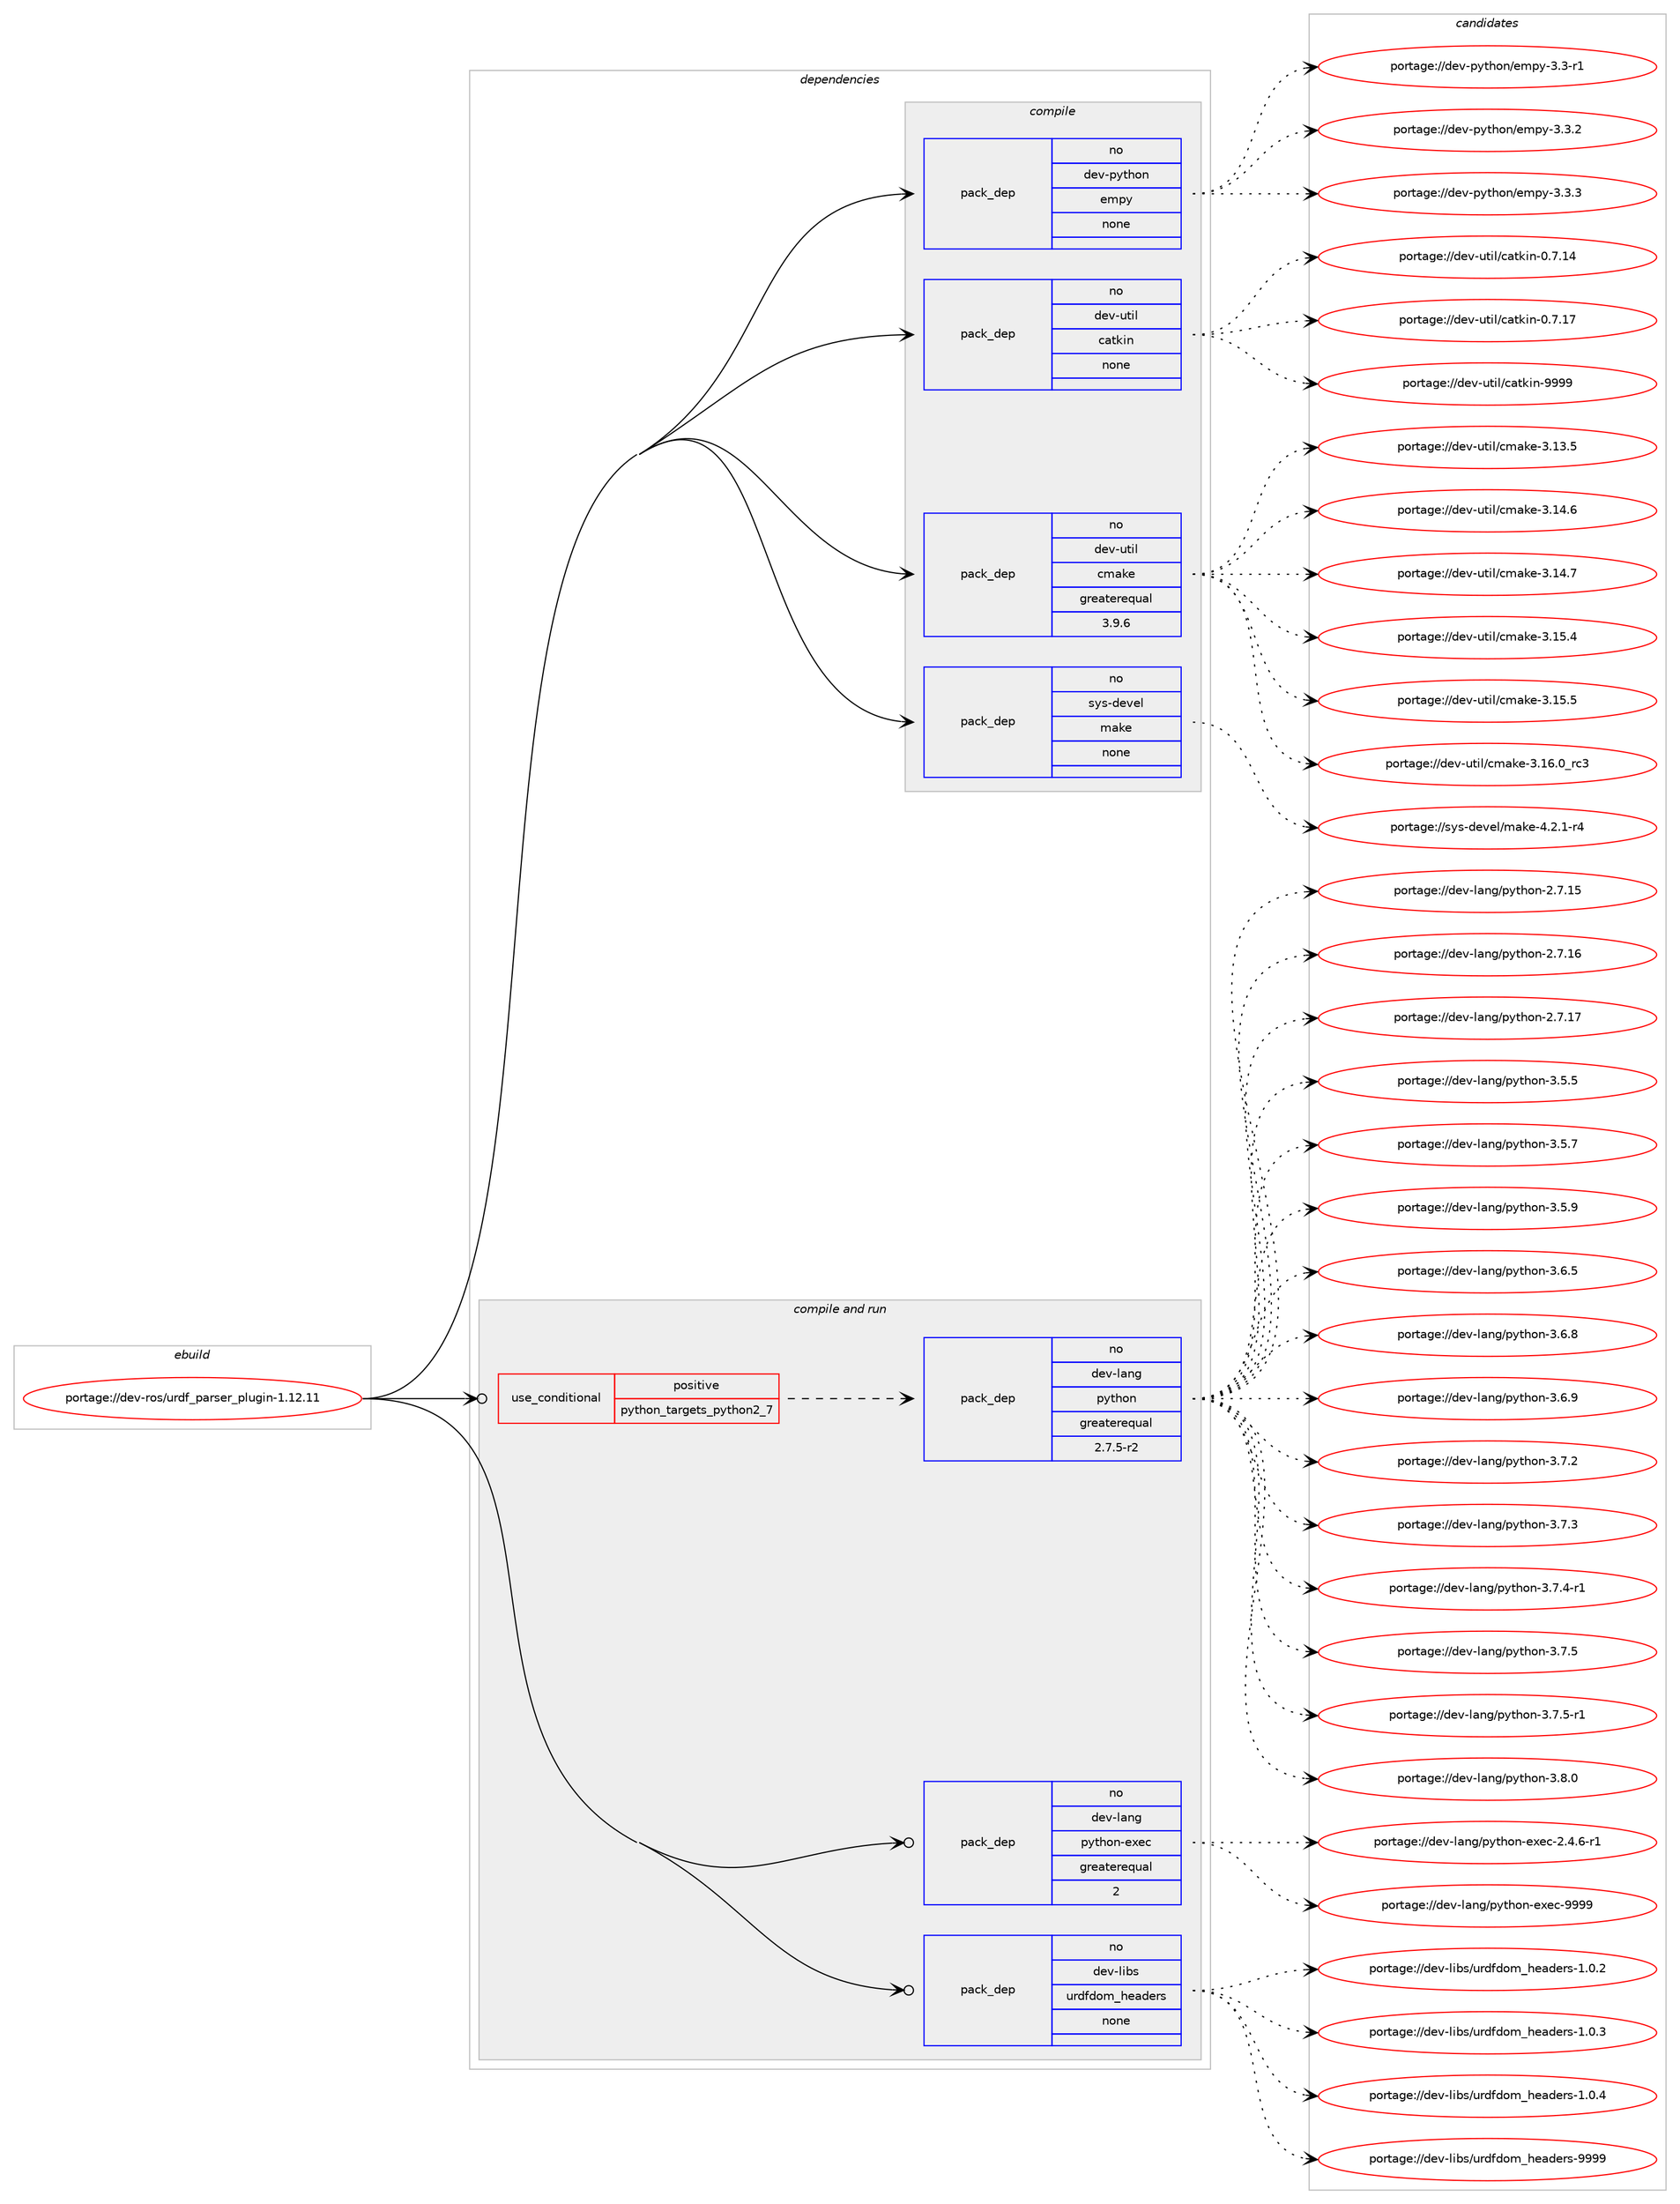 digraph prolog {

# *************
# Graph options
# *************

newrank=true;
concentrate=true;
compound=true;
graph [rankdir=LR,fontname=Helvetica,fontsize=10,ranksep=1.5];#, ranksep=2.5, nodesep=0.2];
edge  [arrowhead=vee];
node  [fontname=Helvetica,fontsize=10];

# **********
# The ebuild
# **********

subgraph cluster_leftcol {
color=gray;
rank=same;
label=<<i>ebuild</i>>;
id [label="portage://dev-ros/urdf_parser_plugin-1.12.11", color=red, width=4, href="../dev-ros/urdf_parser_plugin-1.12.11.svg"];
}

# ****************
# The dependencies
# ****************

subgraph cluster_midcol {
color=gray;
label=<<i>dependencies</i>>;
subgraph cluster_compile {
fillcolor="#eeeeee";
style=filled;
label=<<i>compile</i>>;
subgraph pack158676 {
dependency208047 [label=<<TABLE BORDER="0" CELLBORDER="1" CELLSPACING="0" CELLPADDING="4" WIDTH="220"><TR><TD ROWSPAN="6" CELLPADDING="30">pack_dep</TD></TR><TR><TD WIDTH="110">no</TD></TR><TR><TD>dev-python</TD></TR><TR><TD>empy</TD></TR><TR><TD>none</TD></TR><TR><TD></TD></TR></TABLE>>, shape=none, color=blue];
}
id:e -> dependency208047:w [weight=20,style="solid",arrowhead="vee"];
subgraph pack158677 {
dependency208048 [label=<<TABLE BORDER="0" CELLBORDER="1" CELLSPACING="0" CELLPADDING="4" WIDTH="220"><TR><TD ROWSPAN="6" CELLPADDING="30">pack_dep</TD></TR><TR><TD WIDTH="110">no</TD></TR><TR><TD>dev-util</TD></TR><TR><TD>catkin</TD></TR><TR><TD>none</TD></TR><TR><TD></TD></TR></TABLE>>, shape=none, color=blue];
}
id:e -> dependency208048:w [weight=20,style="solid",arrowhead="vee"];
subgraph pack158678 {
dependency208049 [label=<<TABLE BORDER="0" CELLBORDER="1" CELLSPACING="0" CELLPADDING="4" WIDTH="220"><TR><TD ROWSPAN="6" CELLPADDING="30">pack_dep</TD></TR><TR><TD WIDTH="110">no</TD></TR><TR><TD>dev-util</TD></TR><TR><TD>cmake</TD></TR><TR><TD>greaterequal</TD></TR><TR><TD>3.9.6</TD></TR></TABLE>>, shape=none, color=blue];
}
id:e -> dependency208049:w [weight=20,style="solid",arrowhead="vee"];
subgraph pack158679 {
dependency208050 [label=<<TABLE BORDER="0" CELLBORDER="1" CELLSPACING="0" CELLPADDING="4" WIDTH="220"><TR><TD ROWSPAN="6" CELLPADDING="30">pack_dep</TD></TR><TR><TD WIDTH="110">no</TD></TR><TR><TD>sys-devel</TD></TR><TR><TD>make</TD></TR><TR><TD>none</TD></TR><TR><TD></TD></TR></TABLE>>, shape=none, color=blue];
}
id:e -> dependency208050:w [weight=20,style="solid",arrowhead="vee"];
}
subgraph cluster_compileandrun {
fillcolor="#eeeeee";
style=filled;
label=<<i>compile and run</i>>;
subgraph cond45933 {
dependency208051 [label=<<TABLE BORDER="0" CELLBORDER="1" CELLSPACING="0" CELLPADDING="4"><TR><TD ROWSPAN="3" CELLPADDING="10">use_conditional</TD></TR><TR><TD>positive</TD></TR><TR><TD>python_targets_python2_7</TD></TR></TABLE>>, shape=none, color=red];
subgraph pack158680 {
dependency208052 [label=<<TABLE BORDER="0" CELLBORDER="1" CELLSPACING="0" CELLPADDING="4" WIDTH="220"><TR><TD ROWSPAN="6" CELLPADDING="30">pack_dep</TD></TR><TR><TD WIDTH="110">no</TD></TR><TR><TD>dev-lang</TD></TR><TR><TD>python</TD></TR><TR><TD>greaterequal</TD></TR><TR><TD>2.7.5-r2</TD></TR></TABLE>>, shape=none, color=blue];
}
dependency208051:e -> dependency208052:w [weight=20,style="dashed",arrowhead="vee"];
}
id:e -> dependency208051:w [weight=20,style="solid",arrowhead="odotvee"];
subgraph pack158681 {
dependency208053 [label=<<TABLE BORDER="0" CELLBORDER="1" CELLSPACING="0" CELLPADDING="4" WIDTH="220"><TR><TD ROWSPAN="6" CELLPADDING="30">pack_dep</TD></TR><TR><TD WIDTH="110">no</TD></TR><TR><TD>dev-lang</TD></TR><TR><TD>python-exec</TD></TR><TR><TD>greaterequal</TD></TR><TR><TD>2</TD></TR></TABLE>>, shape=none, color=blue];
}
id:e -> dependency208053:w [weight=20,style="solid",arrowhead="odotvee"];
subgraph pack158682 {
dependency208054 [label=<<TABLE BORDER="0" CELLBORDER="1" CELLSPACING="0" CELLPADDING="4" WIDTH="220"><TR><TD ROWSPAN="6" CELLPADDING="30">pack_dep</TD></TR><TR><TD WIDTH="110">no</TD></TR><TR><TD>dev-libs</TD></TR><TR><TD>urdfdom_headers</TD></TR><TR><TD>none</TD></TR><TR><TD></TD></TR></TABLE>>, shape=none, color=blue];
}
id:e -> dependency208054:w [weight=20,style="solid",arrowhead="odotvee"];
}
subgraph cluster_run {
fillcolor="#eeeeee";
style=filled;
label=<<i>run</i>>;
}
}

# **************
# The candidates
# **************

subgraph cluster_choices {
rank=same;
color=gray;
label=<<i>candidates</i>>;

subgraph choice158676 {
color=black;
nodesep=1;
choiceportage1001011184511212111610411111047101109112121455146514511449 [label="portage://dev-python/empy-3.3-r1", color=red, width=4,href="../dev-python/empy-3.3-r1.svg"];
choiceportage1001011184511212111610411111047101109112121455146514650 [label="portage://dev-python/empy-3.3.2", color=red, width=4,href="../dev-python/empy-3.3.2.svg"];
choiceportage1001011184511212111610411111047101109112121455146514651 [label="portage://dev-python/empy-3.3.3", color=red, width=4,href="../dev-python/empy-3.3.3.svg"];
dependency208047:e -> choiceportage1001011184511212111610411111047101109112121455146514511449:w [style=dotted,weight="100"];
dependency208047:e -> choiceportage1001011184511212111610411111047101109112121455146514650:w [style=dotted,weight="100"];
dependency208047:e -> choiceportage1001011184511212111610411111047101109112121455146514651:w [style=dotted,weight="100"];
}
subgraph choice158677 {
color=black;
nodesep=1;
choiceportage1001011184511711610510847999711610710511045484655464952 [label="portage://dev-util/catkin-0.7.14", color=red, width=4,href="../dev-util/catkin-0.7.14.svg"];
choiceportage1001011184511711610510847999711610710511045484655464955 [label="portage://dev-util/catkin-0.7.17", color=red, width=4,href="../dev-util/catkin-0.7.17.svg"];
choiceportage100101118451171161051084799971161071051104557575757 [label="portage://dev-util/catkin-9999", color=red, width=4,href="../dev-util/catkin-9999.svg"];
dependency208048:e -> choiceportage1001011184511711610510847999711610710511045484655464952:w [style=dotted,weight="100"];
dependency208048:e -> choiceportage1001011184511711610510847999711610710511045484655464955:w [style=dotted,weight="100"];
dependency208048:e -> choiceportage100101118451171161051084799971161071051104557575757:w [style=dotted,weight="100"];
}
subgraph choice158678 {
color=black;
nodesep=1;
choiceportage1001011184511711610510847991099710710145514649514653 [label="portage://dev-util/cmake-3.13.5", color=red, width=4,href="../dev-util/cmake-3.13.5.svg"];
choiceportage1001011184511711610510847991099710710145514649524654 [label="portage://dev-util/cmake-3.14.6", color=red, width=4,href="../dev-util/cmake-3.14.6.svg"];
choiceportage1001011184511711610510847991099710710145514649524655 [label="portage://dev-util/cmake-3.14.7", color=red, width=4,href="../dev-util/cmake-3.14.7.svg"];
choiceportage1001011184511711610510847991099710710145514649534652 [label="portage://dev-util/cmake-3.15.4", color=red, width=4,href="../dev-util/cmake-3.15.4.svg"];
choiceportage1001011184511711610510847991099710710145514649534653 [label="portage://dev-util/cmake-3.15.5", color=red, width=4,href="../dev-util/cmake-3.15.5.svg"];
choiceportage1001011184511711610510847991099710710145514649544648951149951 [label="portage://dev-util/cmake-3.16.0_rc3", color=red, width=4,href="../dev-util/cmake-3.16.0_rc3.svg"];
dependency208049:e -> choiceportage1001011184511711610510847991099710710145514649514653:w [style=dotted,weight="100"];
dependency208049:e -> choiceportage1001011184511711610510847991099710710145514649524654:w [style=dotted,weight="100"];
dependency208049:e -> choiceportage1001011184511711610510847991099710710145514649524655:w [style=dotted,weight="100"];
dependency208049:e -> choiceportage1001011184511711610510847991099710710145514649534652:w [style=dotted,weight="100"];
dependency208049:e -> choiceportage1001011184511711610510847991099710710145514649534653:w [style=dotted,weight="100"];
dependency208049:e -> choiceportage1001011184511711610510847991099710710145514649544648951149951:w [style=dotted,weight="100"];
}
subgraph choice158679 {
color=black;
nodesep=1;
choiceportage1151211154510010111810110847109971071014552465046494511452 [label="portage://sys-devel/make-4.2.1-r4", color=red, width=4,href="../sys-devel/make-4.2.1-r4.svg"];
dependency208050:e -> choiceportage1151211154510010111810110847109971071014552465046494511452:w [style=dotted,weight="100"];
}
subgraph choice158680 {
color=black;
nodesep=1;
choiceportage10010111845108971101034711212111610411111045504655464953 [label="portage://dev-lang/python-2.7.15", color=red, width=4,href="../dev-lang/python-2.7.15.svg"];
choiceportage10010111845108971101034711212111610411111045504655464954 [label="portage://dev-lang/python-2.7.16", color=red, width=4,href="../dev-lang/python-2.7.16.svg"];
choiceportage10010111845108971101034711212111610411111045504655464955 [label="portage://dev-lang/python-2.7.17", color=red, width=4,href="../dev-lang/python-2.7.17.svg"];
choiceportage100101118451089711010347112121116104111110455146534653 [label="portage://dev-lang/python-3.5.5", color=red, width=4,href="../dev-lang/python-3.5.5.svg"];
choiceportage100101118451089711010347112121116104111110455146534655 [label="portage://dev-lang/python-3.5.7", color=red, width=4,href="../dev-lang/python-3.5.7.svg"];
choiceportage100101118451089711010347112121116104111110455146534657 [label="portage://dev-lang/python-3.5.9", color=red, width=4,href="../dev-lang/python-3.5.9.svg"];
choiceportage100101118451089711010347112121116104111110455146544653 [label="portage://dev-lang/python-3.6.5", color=red, width=4,href="../dev-lang/python-3.6.5.svg"];
choiceportage100101118451089711010347112121116104111110455146544656 [label="portage://dev-lang/python-3.6.8", color=red, width=4,href="../dev-lang/python-3.6.8.svg"];
choiceportage100101118451089711010347112121116104111110455146544657 [label="portage://dev-lang/python-3.6.9", color=red, width=4,href="../dev-lang/python-3.6.9.svg"];
choiceportage100101118451089711010347112121116104111110455146554650 [label="portage://dev-lang/python-3.7.2", color=red, width=4,href="../dev-lang/python-3.7.2.svg"];
choiceportage100101118451089711010347112121116104111110455146554651 [label="portage://dev-lang/python-3.7.3", color=red, width=4,href="../dev-lang/python-3.7.3.svg"];
choiceportage1001011184510897110103471121211161041111104551465546524511449 [label="portage://dev-lang/python-3.7.4-r1", color=red, width=4,href="../dev-lang/python-3.7.4-r1.svg"];
choiceportage100101118451089711010347112121116104111110455146554653 [label="portage://dev-lang/python-3.7.5", color=red, width=4,href="../dev-lang/python-3.7.5.svg"];
choiceportage1001011184510897110103471121211161041111104551465546534511449 [label="portage://dev-lang/python-3.7.5-r1", color=red, width=4,href="../dev-lang/python-3.7.5-r1.svg"];
choiceportage100101118451089711010347112121116104111110455146564648 [label="portage://dev-lang/python-3.8.0", color=red, width=4,href="../dev-lang/python-3.8.0.svg"];
dependency208052:e -> choiceportage10010111845108971101034711212111610411111045504655464953:w [style=dotted,weight="100"];
dependency208052:e -> choiceportage10010111845108971101034711212111610411111045504655464954:w [style=dotted,weight="100"];
dependency208052:e -> choiceportage10010111845108971101034711212111610411111045504655464955:w [style=dotted,weight="100"];
dependency208052:e -> choiceportage100101118451089711010347112121116104111110455146534653:w [style=dotted,weight="100"];
dependency208052:e -> choiceportage100101118451089711010347112121116104111110455146534655:w [style=dotted,weight="100"];
dependency208052:e -> choiceportage100101118451089711010347112121116104111110455146534657:w [style=dotted,weight="100"];
dependency208052:e -> choiceportage100101118451089711010347112121116104111110455146544653:w [style=dotted,weight="100"];
dependency208052:e -> choiceportage100101118451089711010347112121116104111110455146544656:w [style=dotted,weight="100"];
dependency208052:e -> choiceportage100101118451089711010347112121116104111110455146544657:w [style=dotted,weight="100"];
dependency208052:e -> choiceportage100101118451089711010347112121116104111110455146554650:w [style=dotted,weight="100"];
dependency208052:e -> choiceportage100101118451089711010347112121116104111110455146554651:w [style=dotted,weight="100"];
dependency208052:e -> choiceportage1001011184510897110103471121211161041111104551465546524511449:w [style=dotted,weight="100"];
dependency208052:e -> choiceportage100101118451089711010347112121116104111110455146554653:w [style=dotted,weight="100"];
dependency208052:e -> choiceportage1001011184510897110103471121211161041111104551465546534511449:w [style=dotted,weight="100"];
dependency208052:e -> choiceportage100101118451089711010347112121116104111110455146564648:w [style=dotted,weight="100"];
}
subgraph choice158681 {
color=black;
nodesep=1;
choiceportage10010111845108971101034711212111610411111045101120101994550465246544511449 [label="portage://dev-lang/python-exec-2.4.6-r1", color=red, width=4,href="../dev-lang/python-exec-2.4.6-r1.svg"];
choiceportage10010111845108971101034711212111610411111045101120101994557575757 [label="portage://dev-lang/python-exec-9999", color=red, width=4,href="../dev-lang/python-exec-9999.svg"];
dependency208053:e -> choiceportage10010111845108971101034711212111610411111045101120101994550465246544511449:w [style=dotted,weight="100"];
dependency208053:e -> choiceportage10010111845108971101034711212111610411111045101120101994557575757:w [style=dotted,weight="100"];
}
subgraph choice158682 {
color=black;
nodesep=1;
choiceportage1001011184510810598115471171141001021001111099510410197100101114115454946484650 [label="portage://dev-libs/urdfdom_headers-1.0.2", color=red, width=4,href="../dev-libs/urdfdom_headers-1.0.2.svg"];
choiceportage1001011184510810598115471171141001021001111099510410197100101114115454946484651 [label="portage://dev-libs/urdfdom_headers-1.0.3", color=red, width=4,href="../dev-libs/urdfdom_headers-1.0.3.svg"];
choiceportage1001011184510810598115471171141001021001111099510410197100101114115454946484652 [label="portage://dev-libs/urdfdom_headers-1.0.4", color=red, width=4,href="../dev-libs/urdfdom_headers-1.0.4.svg"];
choiceportage10010111845108105981154711711410010210011110995104101971001011141154557575757 [label="portage://dev-libs/urdfdom_headers-9999", color=red, width=4,href="../dev-libs/urdfdom_headers-9999.svg"];
dependency208054:e -> choiceportage1001011184510810598115471171141001021001111099510410197100101114115454946484650:w [style=dotted,weight="100"];
dependency208054:e -> choiceportage1001011184510810598115471171141001021001111099510410197100101114115454946484651:w [style=dotted,weight="100"];
dependency208054:e -> choiceportage1001011184510810598115471171141001021001111099510410197100101114115454946484652:w [style=dotted,weight="100"];
dependency208054:e -> choiceportage10010111845108105981154711711410010210011110995104101971001011141154557575757:w [style=dotted,weight="100"];
}
}

}
